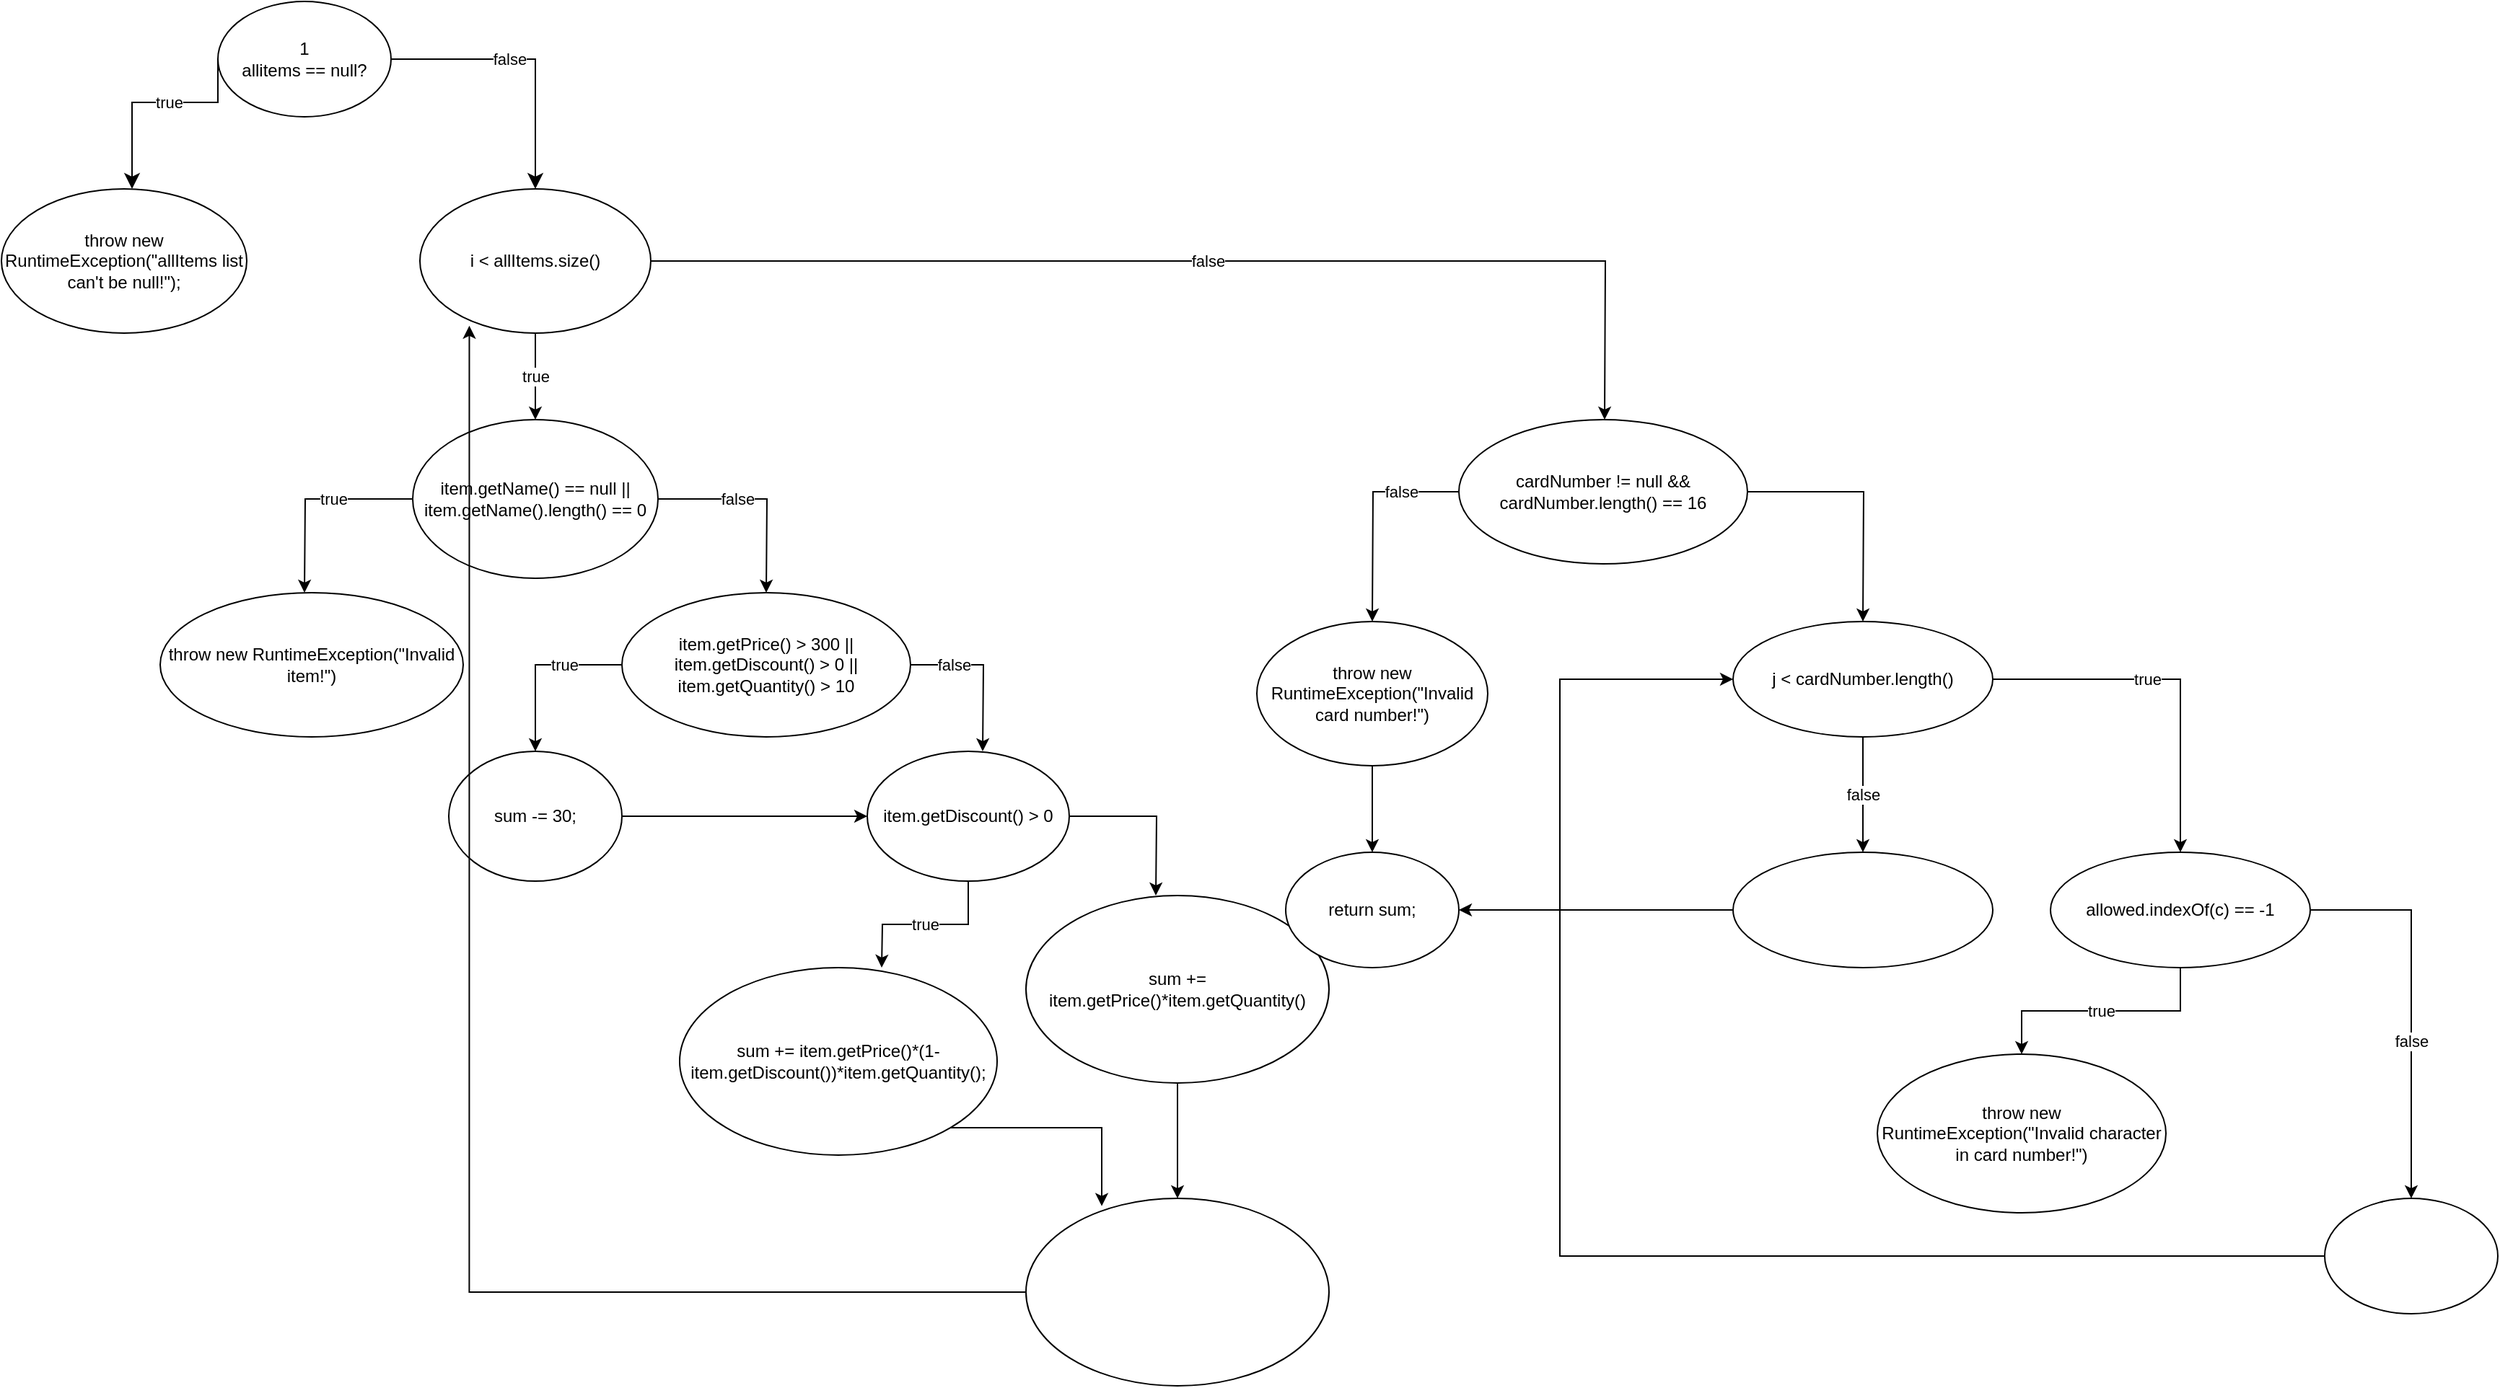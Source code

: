 <mxfile version="27.0.9">
  <diagram name="Page-1" id="Ae24SmXNrmSHU0zeSzQI">
    <mxGraphModel dx="682" dy="958" grid="1" gridSize="10" guides="1" tooltips="1" connect="1" arrows="1" fold="1" page="1" pageScale="1" pageWidth="827" pageHeight="1169" math="0" shadow="0">
      <root>
        <mxCell id="0" />
        <mxCell id="1" parent="0" />
        <mxCell id="R4bxm3PCdh7wQqd6fH6H-1" value="1&lt;div&gt;allitems == null?&lt;/div&gt;" style="ellipse;whiteSpace=wrap;html=1;" vertex="1" parent="1">
          <mxGeometry x="300" y="10" width="120" height="80" as="geometry" />
        </mxCell>
        <mxCell id="R4bxm3PCdh7wQqd6fH6H-4" value="true" style="edgeStyle=segmentEdgeStyle;endArrow=classic;html=1;curved=0;rounded=0;endSize=8;startSize=8;exitX=0;exitY=0.5;exitDx=0;exitDy=0;" edge="1" parent="1" source="R4bxm3PCdh7wQqd6fH6H-1">
          <mxGeometry x="-0.14" width="50" height="50" relative="1" as="geometry">
            <mxPoint x="240" y="20" as="sourcePoint" />
            <mxPoint x="240.5" y="140" as="targetPoint" />
            <Array as="points">
              <mxPoint x="241" y="80" />
            </Array>
            <mxPoint as="offset" />
          </mxGeometry>
        </mxCell>
        <mxCell id="R4bxm3PCdh7wQqd6fH6H-5" value="false" style="edgeStyle=segmentEdgeStyle;endArrow=classic;html=1;curved=0;rounded=0;endSize=8;startSize=8;entryX=0.5;entryY=0;entryDx=0;entryDy=0;" edge="1" parent="1" target="R4bxm3PCdh7wQqd6fH6H-7">
          <mxGeometry x="-0.143" width="50" height="50" relative="1" as="geometry">
            <mxPoint x="420" y="50" as="sourcePoint" />
            <mxPoint x="500" y="110" as="targetPoint" />
            <Array as="points">
              <mxPoint x="520" y="50" />
            </Array>
            <mxPoint as="offset" />
          </mxGeometry>
        </mxCell>
        <mxCell id="R4bxm3PCdh7wQqd6fH6H-6" value="&lt;span style=&quot;text-align: start; background-color: transparent; color: light-dark(rgb(0, 0, 0), rgb(255, 255, 255));&quot;&gt;throw new RuntimeException(&quot;allItems list can&#39;t be null!&quot;);&lt;/span&gt;" style="ellipse;whiteSpace=wrap;html=1;" vertex="1" parent="1">
          <mxGeometry x="150" y="140" width="170" height="100" as="geometry" />
        </mxCell>
        <mxCell id="R4bxm3PCdh7wQqd6fH6H-10" value="true" style="edgeStyle=orthogonalEdgeStyle;rounded=0;orthogonalLoop=1;jettySize=auto;html=1;" edge="1" parent="1" source="R4bxm3PCdh7wQqd6fH6H-7" target="R4bxm3PCdh7wQqd6fH6H-11">
          <mxGeometry relative="1" as="geometry">
            <mxPoint x="520" y="310" as="targetPoint" />
          </mxGeometry>
        </mxCell>
        <mxCell id="R4bxm3PCdh7wQqd6fH6H-39" value="false" style="edgeStyle=orthogonalEdgeStyle;rounded=0;orthogonalLoop=1;jettySize=auto;html=1;" edge="1" parent="1" source="R4bxm3PCdh7wQqd6fH6H-7">
          <mxGeometry relative="1" as="geometry">
            <mxPoint x="1261" y="300" as="targetPoint" />
          </mxGeometry>
        </mxCell>
        <mxCell id="R4bxm3PCdh7wQqd6fH6H-7" value="&lt;span style=&quot;text-align: start; background-color: transparent; color: light-dark(rgb(0, 0, 0), rgb(255, 255, 255));&quot;&gt;i &amp;lt; allItems.size()&lt;/span&gt;" style="ellipse;whiteSpace=wrap;html=1;" vertex="1" parent="1">
          <mxGeometry x="440" y="140" width="160" height="100" as="geometry" />
        </mxCell>
        <mxCell id="R4bxm3PCdh7wQqd6fH6H-12" value="true" style="edgeStyle=orthogonalEdgeStyle;rounded=0;orthogonalLoop=1;jettySize=auto;html=1;" edge="1" parent="1" source="R4bxm3PCdh7wQqd6fH6H-11">
          <mxGeometry x="-0.211" relative="1" as="geometry">
            <mxPoint x="360" y="420" as="targetPoint" />
            <mxPoint as="offset" />
          </mxGeometry>
        </mxCell>
        <mxCell id="R4bxm3PCdh7wQqd6fH6H-13" value="false" style="edgeStyle=orthogonalEdgeStyle;rounded=0;orthogonalLoop=1;jettySize=auto;html=1;exitX=1;exitY=0.5;exitDx=0;exitDy=0;" edge="1" parent="1" source="R4bxm3PCdh7wQqd6fH6H-11">
          <mxGeometry x="-0.217" relative="1" as="geometry">
            <mxPoint x="680" y="420" as="targetPoint" />
            <mxPoint as="offset" />
          </mxGeometry>
        </mxCell>
        <mxCell id="R4bxm3PCdh7wQqd6fH6H-11" value="&lt;span style=&quot;text-align: start; background-color: transparent; color: light-dark(rgb(0, 0, 0), rgb(255, 255, 255));&quot;&gt;item.getName() == null || item.getName().length() == 0&lt;/span&gt;" style="ellipse;whiteSpace=wrap;html=1;" vertex="1" parent="1">
          <mxGeometry x="435" y="300" width="170" height="110" as="geometry" />
        </mxCell>
        <mxCell id="R4bxm3PCdh7wQqd6fH6H-14" value="&lt;span style=&quot;text-align: start; background-color: transparent; color: light-dark(rgb(0, 0, 0), rgb(255, 255, 255));&quot;&gt;throw new RuntimeException(&quot;Invalid item!&quot;)&lt;/span&gt;" style="ellipse;whiteSpace=wrap;html=1;" vertex="1" parent="1">
          <mxGeometry x="260" y="420" width="210" height="100" as="geometry" />
        </mxCell>
        <mxCell id="R4bxm3PCdh7wQqd6fH6H-16" value="true" style="edgeStyle=orthogonalEdgeStyle;rounded=0;orthogonalLoop=1;jettySize=auto;html=1;" edge="1" parent="1" source="R4bxm3PCdh7wQqd6fH6H-15">
          <mxGeometry x="-0.333" relative="1" as="geometry">
            <mxPoint x="520.0" y="530" as="targetPoint" />
            <Array as="points">
              <mxPoint x="520" y="470" />
            </Array>
            <mxPoint as="offset" />
          </mxGeometry>
        </mxCell>
        <mxCell id="R4bxm3PCdh7wQqd6fH6H-17" value="false" style="edgeStyle=orthogonalEdgeStyle;rounded=0;orthogonalLoop=1;jettySize=auto;html=1;" edge="1" parent="1" source="R4bxm3PCdh7wQqd6fH6H-15">
          <mxGeometry x="-0.457" relative="1" as="geometry">
            <mxPoint x="830.0" y="530" as="targetPoint" />
            <mxPoint as="offset" />
          </mxGeometry>
        </mxCell>
        <mxCell id="R4bxm3PCdh7wQqd6fH6H-15" value="&lt;span style=&quot;text-align: start; background-color: transparent; color: light-dark(rgb(0, 0, 0), rgb(255, 255, 255));&quot;&gt;item.getPrice() &amp;gt; 300 || item.getDiscount() &amp;gt; 0 || item.getQuantity() &amp;gt; 10&lt;/span&gt;" style="ellipse;whiteSpace=wrap;html=1;" vertex="1" parent="1">
          <mxGeometry x="580" y="420" width="200" height="100" as="geometry" />
        </mxCell>
        <mxCell id="R4bxm3PCdh7wQqd6fH6H-20" style="edgeStyle=orthogonalEdgeStyle;rounded=0;orthogonalLoop=1;jettySize=auto;html=1;entryX=0;entryY=0.5;entryDx=0;entryDy=0;" edge="1" parent="1" source="R4bxm3PCdh7wQqd6fH6H-18" target="R4bxm3PCdh7wQqd6fH6H-19">
          <mxGeometry relative="1" as="geometry" />
        </mxCell>
        <mxCell id="R4bxm3PCdh7wQqd6fH6H-18" value="&lt;span style=&quot;text-align: start; background-color: transparent; color: light-dark(rgb(0, 0, 0), rgb(255, 255, 255));&quot;&gt;sum -= 30;&lt;/span&gt;" style="ellipse;whiteSpace=wrap;html=1;" vertex="1" parent="1">
          <mxGeometry x="460" y="530" width="120" height="90" as="geometry" />
        </mxCell>
        <mxCell id="R4bxm3PCdh7wQqd6fH6H-21" value="true" style="edgeStyle=orthogonalEdgeStyle;rounded=0;orthogonalLoop=1;jettySize=auto;html=1;" edge="1" parent="1" source="R4bxm3PCdh7wQqd6fH6H-19">
          <mxGeometry relative="1" as="geometry">
            <mxPoint x="760" y="680" as="targetPoint" />
          </mxGeometry>
        </mxCell>
        <mxCell id="R4bxm3PCdh7wQqd6fH6H-71" style="edgeStyle=orthogonalEdgeStyle;rounded=0;orthogonalLoop=1;jettySize=auto;html=1;" edge="1" parent="1" source="R4bxm3PCdh7wQqd6fH6H-19">
          <mxGeometry relative="1" as="geometry">
            <mxPoint x="950" y="630" as="targetPoint" />
          </mxGeometry>
        </mxCell>
        <mxCell id="R4bxm3PCdh7wQqd6fH6H-19" value="&lt;span style=&quot;text-align: start; background-color: transparent; color: light-dark(rgb(0, 0, 0), rgb(255, 255, 255));&quot;&gt;item.getDiscount() &amp;gt; 0&lt;/span&gt;" style="ellipse;whiteSpace=wrap;html=1;" vertex="1" parent="1">
          <mxGeometry x="750" y="530" width="140" height="90" as="geometry" />
        </mxCell>
        <mxCell id="R4bxm3PCdh7wQqd6fH6H-24" value="&lt;span style=&quot;text-align: start; background-color: transparent; color: light-dark(rgb(0, 0, 0), rgb(255, 255, 255));&quot;&gt;sum += item.getPrice()*(1-item.getDiscount())*item.getQuantity();&lt;/span&gt;" style="ellipse;whiteSpace=wrap;html=1;" vertex="1" parent="1">
          <mxGeometry x="620" y="680" width="220" height="130" as="geometry" />
        </mxCell>
        <mxCell id="R4bxm3PCdh7wQqd6fH6H-78" value="" style="edgeStyle=orthogonalEdgeStyle;rounded=0;orthogonalLoop=1;jettySize=auto;html=1;" edge="1" parent="1" source="R4bxm3PCdh7wQqd6fH6H-25" target="R4bxm3PCdh7wQqd6fH6H-77">
          <mxGeometry relative="1" as="geometry" />
        </mxCell>
        <mxCell id="R4bxm3PCdh7wQqd6fH6H-25" value="&lt;span style=&quot;text-align: start; background-color: transparent; color: light-dark(rgb(0, 0, 0), rgb(255, 255, 255));&quot;&gt;sum += item.getPrice()*item.getQuantity()&lt;/span&gt;" style="ellipse;whiteSpace=wrap;html=1;" vertex="1" parent="1">
          <mxGeometry x="860" y="630" width="210" height="130" as="geometry" />
        </mxCell>
        <mxCell id="R4bxm3PCdh7wQqd6fH6H-41" value="false" style="edgeStyle=orthogonalEdgeStyle;rounded=0;orthogonalLoop=1;jettySize=auto;html=1;" edge="1" parent="1" source="R4bxm3PCdh7wQqd6fH6H-40">
          <mxGeometry x="-0.465" relative="1" as="geometry">
            <mxPoint x="1100" y="440" as="targetPoint" />
            <mxPoint as="offset" />
          </mxGeometry>
        </mxCell>
        <mxCell id="R4bxm3PCdh7wQqd6fH6H-42" style="edgeStyle=orthogonalEdgeStyle;rounded=0;orthogonalLoop=1;jettySize=auto;html=1;" edge="1" parent="1" source="R4bxm3PCdh7wQqd6fH6H-40">
          <mxGeometry relative="1" as="geometry">
            <mxPoint x="1440" y="440" as="targetPoint" />
          </mxGeometry>
        </mxCell>
        <mxCell id="R4bxm3PCdh7wQqd6fH6H-40" value="&lt;span style=&quot;text-align: start; background-color: transparent; color: light-dark(rgb(0, 0, 0), rgb(255, 255, 255));&quot;&gt;cardNumber != null &amp;amp;&amp;amp; cardNumber.length() == 16&lt;/span&gt;" style="ellipse;whiteSpace=wrap;html=1;" vertex="1" parent="1">
          <mxGeometry x="1160" y="300" width="200" height="100" as="geometry" />
        </mxCell>
        <mxCell id="R4bxm3PCdh7wQqd6fH6H-45" style="edgeStyle=orthogonalEdgeStyle;rounded=0;orthogonalLoop=1;jettySize=auto;html=1;" edge="1" parent="1" source="R4bxm3PCdh7wQqd6fH6H-43" target="R4bxm3PCdh7wQqd6fH6H-46">
          <mxGeometry relative="1" as="geometry">
            <mxPoint x="1100" y="600" as="targetPoint" />
          </mxGeometry>
        </mxCell>
        <mxCell id="R4bxm3PCdh7wQqd6fH6H-43" value="&lt;span style=&quot;text-align: start; background-color: transparent; color: light-dark(rgb(0, 0, 0), rgb(255, 255, 255));&quot;&gt;throw new RuntimeException(&quot;Invalid card number!&quot;)&lt;/span&gt;" style="ellipse;whiteSpace=wrap;html=1;" vertex="1" parent="1">
          <mxGeometry x="1020" y="440" width="160" height="100" as="geometry" />
        </mxCell>
        <mxCell id="R4bxm3PCdh7wQqd6fH6H-52" value="true" style="edgeStyle=orthogonalEdgeStyle;rounded=0;orthogonalLoop=1;jettySize=auto;html=1;" edge="1" parent="1" source="R4bxm3PCdh7wQqd6fH6H-44" target="R4bxm3PCdh7wQqd6fH6H-51">
          <mxGeometry x="-0.149" relative="1" as="geometry">
            <mxPoint as="offset" />
          </mxGeometry>
        </mxCell>
        <mxCell id="R4bxm3PCdh7wQqd6fH6H-56" value="false" style="edgeStyle=orthogonalEdgeStyle;rounded=0;orthogonalLoop=1;jettySize=auto;html=1;" edge="1" parent="1" source="R4bxm3PCdh7wQqd6fH6H-44" target="R4bxm3PCdh7wQqd6fH6H-55">
          <mxGeometry relative="1" as="geometry" />
        </mxCell>
        <mxCell id="R4bxm3PCdh7wQqd6fH6H-44" value="&lt;span style=&quot;text-align: start; background-color: transparent; color: light-dark(rgb(0, 0, 0), rgb(255, 255, 255));&quot;&gt;j &amp;lt; cardNumber.length()&lt;/span&gt;" style="ellipse;whiteSpace=wrap;html=1;" vertex="1" parent="1">
          <mxGeometry x="1350" y="440" width="180" height="80" as="geometry" />
        </mxCell>
        <mxCell id="R4bxm3PCdh7wQqd6fH6H-46" value="&lt;span style=&quot;text-align: start; background-color: transparent; color: light-dark(rgb(0, 0, 0), rgb(255, 255, 255));&quot;&gt;return sum;&lt;/span&gt;" style="ellipse;whiteSpace=wrap;html=1;" vertex="1" parent="1">
          <mxGeometry x="1040" y="600" width="120" height="80" as="geometry" />
        </mxCell>
        <mxCell id="R4bxm3PCdh7wQqd6fH6H-61" value="true" style="edgeStyle=orthogonalEdgeStyle;rounded=0;orthogonalLoop=1;jettySize=auto;html=1;" edge="1" parent="1" source="R4bxm3PCdh7wQqd6fH6H-51" target="R4bxm3PCdh7wQqd6fH6H-62">
          <mxGeometry relative="1" as="geometry">
            <mxPoint x="1540" y="750" as="targetPoint" />
          </mxGeometry>
        </mxCell>
        <mxCell id="R4bxm3PCdh7wQqd6fH6H-64" style="edgeStyle=orthogonalEdgeStyle;rounded=0;orthogonalLoop=1;jettySize=auto;html=1;entryX=0.5;entryY=0;entryDx=0;entryDy=0;" edge="1" parent="1" source="R4bxm3PCdh7wQqd6fH6H-51" target="R4bxm3PCdh7wQqd6fH6H-68">
          <mxGeometry relative="1" as="geometry">
            <mxPoint x="1820" y="755" as="targetPoint" />
          </mxGeometry>
        </mxCell>
        <mxCell id="R4bxm3PCdh7wQqd6fH6H-66" value="false" style="edgeLabel;html=1;align=center;verticalAlign=middle;resizable=0;points=[];" vertex="1" connectable="0" parent="R4bxm3PCdh7wQqd6fH6H-64">
          <mxGeometry x="0.003" y="4" relative="1" as="geometry">
            <mxPoint x="-4" y="25" as="offset" />
          </mxGeometry>
        </mxCell>
        <mxCell id="R4bxm3PCdh7wQqd6fH6H-51" value="&lt;span style=&quot;text-align: start;&quot;&gt;allowed.indexOf(c) == -1&lt;/span&gt;" style="ellipse;whiteSpace=wrap;html=1;" vertex="1" parent="1">
          <mxGeometry x="1570" y="600" width="180" height="80" as="geometry" />
        </mxCell>
        <mxCell id="R4bxm3PCdh7wQqd6fH6H-60" style="edgeStyle=orthogonalEdgeStyle;rounded=0;orthogonalLoop=1;jettySize=auto;html=1;entryX=1;entryY=0.5;entryDx=0;entryDy=0;" edge="1" parent="1" source="R4bxm3PCdh7wQqd6fH6H-55" target="R4bxm3PCdh7wQqd6fH6H-46">
          <mxGeometry relative="1" as="geometry" />
        </mxCell>
        <mxCell id="R4bxm3PCdh7wQqd6fH6H-55" value="" style="ellipse;whiteSpace=wrap;html=1;" vertex="1" parent="1">
          <mxGeometry x="1350" y="600" width="180" height="80" as="geometry" />
        </mxCell>
        <mxCell id="R4bxm3PCdh7wQqd6fH6H-62" value="&lt;span style=&quot;text-align: start; background-color: transparent; color: light-dark(rgb(0, 0, 0), rgb(255, 255, 255));&quot;&gt;throw new RuntimeException(&quot;Invalid character in card number!&quot;)&lt;/span&gt;" style="ellipse;whiteSpace=wrap;html=1;" vertex="1" parent="1">
          <mxGeometry x="1450" y="740" width="200" height="110" as="geometry" />
        </mxCell>
        <mxCell id="R4bxm3PCdh7wQqd6fH6H-69" style="edgeStyle=orthogonalEdgeStyle;rounded=0;orthogonalLoop=1;jettySize=auto;html=1;entryX=0;entryY=0.5;entryDx=0;entryDy=0;" edge="1" parent="1" target="R4bxm3PCdh7wQqd6fH6H-44">
          <mxGeometry relative="1" as="geometry">
            <mxPoint x="1329.69" y="510" as="targetPoint" />
            <mxPoint x="1760.004" y="880" as="sourcePoint" />
            <Array as="points">
              <mxPoint x="1230" y="880" />
              <mxPoint x="1230" y="480" />
            </Array>
          </mxGeometry>
        </mxCell>
        <mxCell id="R4bxm3PCdh7wQqd6fH6H-68" value="" style="ellipse;whiteSpace=wrap;html=1;" vertex="1" parent="1">
          <mxGeometry x="1760" y="840" width="120" height="80" as="geometry" />
        </mxCell>
        <mxCell id="R4bxm3PCdh7wQqd6fH6H-77" value="" style="ellipse;whiteSpace=wrap;html=1;" vertex="1" parent="1">
          <mxGeometry x="860" y="840" width="210" height="130" as="geometry" />
        </mxCell>
        <mxCell id="R4bxm3PCdh7wQqd6fH6H-80" style="edgeStyle=orthogonalEdgeStyle;rounded=0;orthogonalLoop=1;jettySize=auto;html=1;exitX=1;exitY=1;exitDx=0;exitDy=0;entryX=0.25;entryY=0.041;entryDx=0;entryDy=0;entryPerimeter=0;" edge="1" parent="1" source="R4bxm3PCdh7wQqd6fH6H-24" target="R4bxm3PCdh7wQqd6fH6H-77">
          <mxGeometry relative="1" as="geometry" />
        </mxCell>
        <mxCell id="R4bxm3PCdh7wQqd6fH6H-81" style="edgeStyle=orthogonalEdgeStyle;rounded=0;orthogonalLoop=1;jettySize=auto;html=1;entryX=0.214;entryY=0.949;entryDx=0;entryDy=0;entryPerimeter=0;" edge="1" parent="1" source="R4bxm3PCdh7wQqd6fH6H-77" target="R4bxm3PCdh7wQqd6fH6H-7">
          <mxGeometry relative="1" as="geometry" />
        </mxCell>
      </root>
    </mxGraphModel>
  </diagram>
</mxfile>
